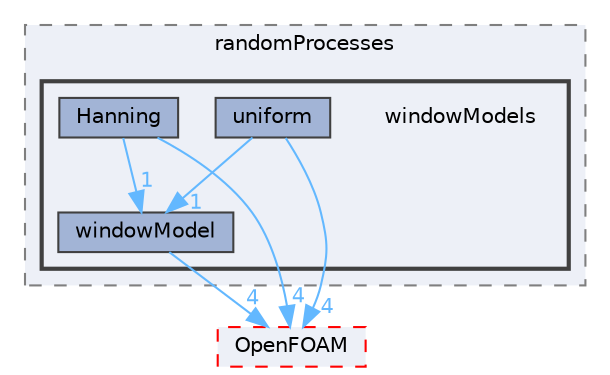 digraph "src/randomProcesses/windowModels"
{
 // LATEX_PDF_SIZE
  bgcolor="transparent";
  edge [fontname=Helvetica,fontsize=10,labelfontname=Helvetica,labelfontsize=10];
  node [fontname=Helvetica,fontsize=10,shape=box,height=0.2,width=0.4];
  compound=true
  subgraph clusterdir_6992af9b03f6fc22ea45caf98ff89caa {
    graph [ bgcolor="#edf0f7", pencolor="grey50", label="randomProcesses", fontname=Helvetica,fontsize=10 style="filled,dashed", URL="dir_6992af9b03f6fc22ea45caf98ff89caa.html",tooltip=""]
  subgraph clusterdir_b8f1823f9c5a8389ffb5d2d4a123a4f8 {
    graph [ bgcolor="#edf0f7", pencolor="grey25", label="", fontname=Helvetica,fontsize=10 style="filled,bold", URL="dir_b8f1823f9c5a8389ffb5d2d4a123a4f8.html",tooltip=""]
    dir_b8f1823f9c5a8389ffb5d2d4a123a4f8 [shape=plaintext, label="windowModels"];
  dir_fcfcba86b7c0f6dec7f830d65d40a95d [label="Hanning", fillcolor="#a2b4d6", color="grey25", style="filled", URL="dir_fcfcba86b7c0f6dec7f830d65d40a95d.html",tooltip=""];
  dir_0e70afe7fc2c094d2a58d1859b363063 [label="uniform", fillcolor="#a2b4d6", color="grey25", style="filled", URL="dir_0e70afe7fc2c094d2a58d1859b363063.html",tooltip=""];
  dir_ae624276149371466c4f58c00ff60b00 [label="windowModel", fillcolor="#a2b4d6", color="grey25", style="filled", URL="dir_ae624276149371466c4f58c00ff60b00.html",tooltip=""];
  }
  }
  dir_c5473ff19b20e6ec4dfe5c310b3778a8 [label="OpenFOAM", fillcolor="#edf0f7", color="red", style="filled,dashed", URL="dir_c5473ff19b20e6ec4dfe5c310b3778a8.html",tooltip=""];
  dir_fcfcba86b7c0f6dec7f830d65d40a95d->dir_ae624276149371466c4f58c00ff60b00 [headlabel="1", labeldistance=1.5 headhref="dir_001695_004408.html" href="dir_001695_004408.html" color="steelblue1" fontcolor="steelblue1"];
  dir_fcfcba86b7c0f6dec7f830d65d40a95d->dir_c5473ff19b20e6ec4dfe5c310b3778a8 [headlabel="4", labeldistance=1.5 headhref="dir_001695_002695.html" href="dir_001695_002695.html" color="steelblue1" fontcolor="steelblue1"];
  dir_0e70afe7fc2c094d2a58d1859b363063->dir_ae624276149371466c4f58c00ff60b00 [headlabel="1", labeldistance=1.5 headhref="dir_004202_004408.html" href="dir_004202_004408.html" color="steelblue1" fontcolor="steelblue1"];
  dir_0e70afe7fc2c094d2a58d1859b363063->dir_c5473ff19b20e6ec4dfe5c310b3778a8 [headlabel="4", labeldistance=1.5 headhref="dir_004202_002695.html" href="dir_004202_002695.html" color="steelblue1" fontcolor="steelblue1"];
  dir_ae624276149371466c4f58c00ff60b00->dir_c5473ff19b20e6ec4dfe5c310b3778a8 [headlabel="4", labeldistance=1.5 headhref="dir_004408_002695.html" href="dir_004408_002695.html" color="steelblue1" fontcolor="steelblue1"];
}
